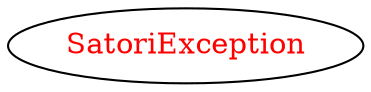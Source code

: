 digraph dependencyGraph {
 concentrate=true;
 ranksep="2.0";
 rankdir="LR"; 
 splines="ortho";
"SatoriException" [fontcolor="red"];
}